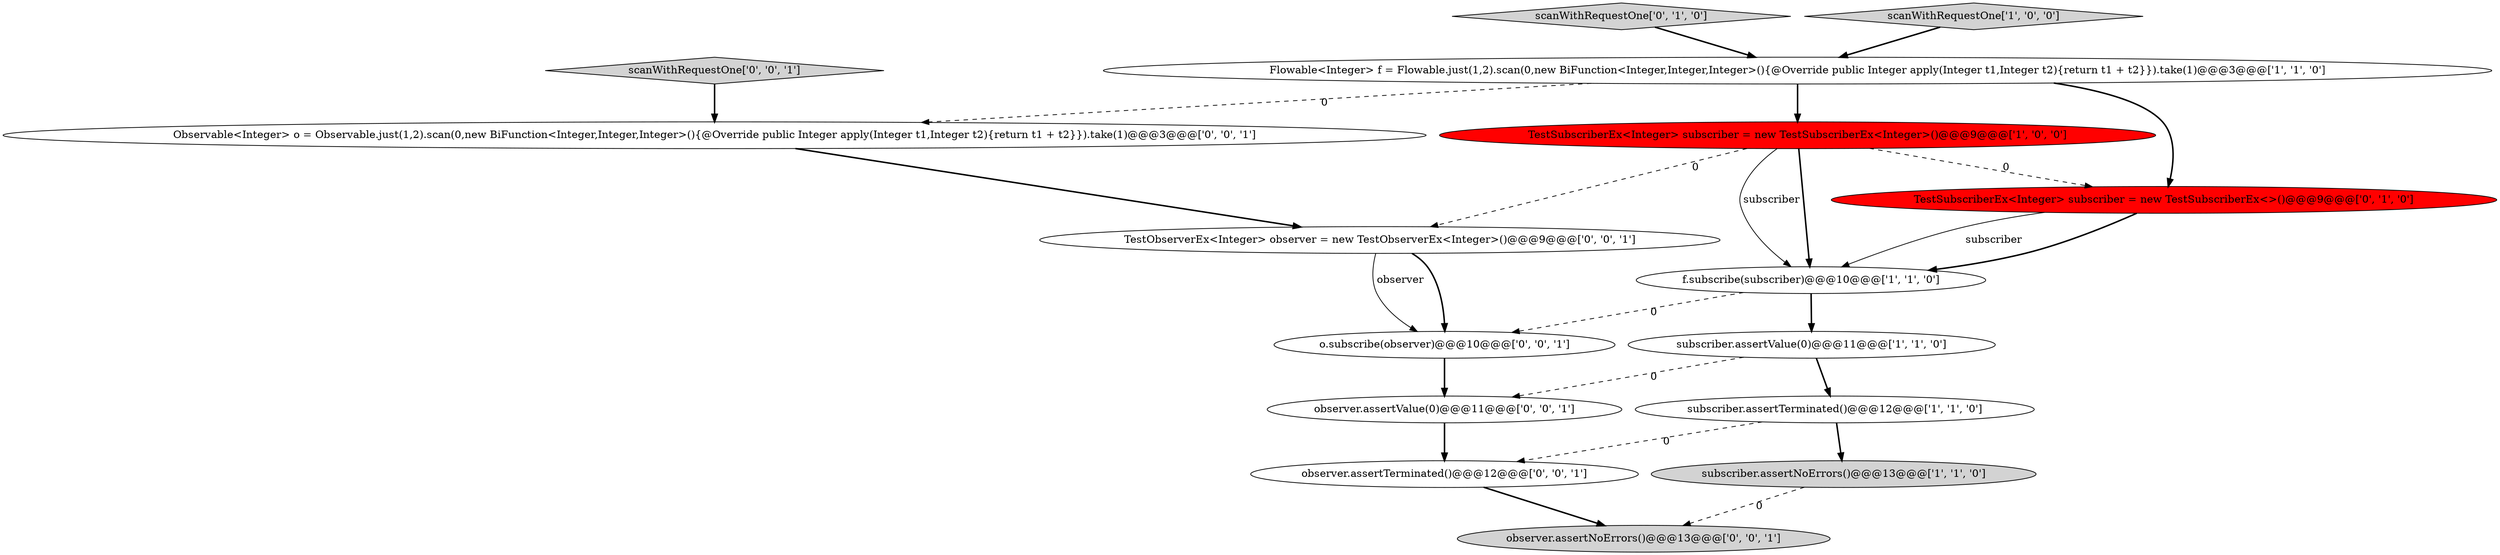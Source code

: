 digraph {
3 [style = filled, label = "f.subscribe(subscriber)@@@10@@@['1', '1', '0']", fillcolor = white, shape = ellipse image = "AAA0AAABBB1BBB"];
0 [style = filled, label = "TestSubscriberEx<Integer> subscriber = new TestSubscriberEx<Integer>()@@@9@@@['1', '0', '0']", fillcolor = red, shape = ellipse image = "AAA1AAABBB1BBB"];
14 [style = filled, label = "scanWithRequestOne['0', '0', '1']", fillcolor = lightgray, shape = diamond image = "AAA0AAABBB3BBB"];
15 [style = filled, label = "observer.assertValue(0)@@@11@@@['0', '0', '1']", fillcolor = white, shape = ellipse image = "AAA0AAABBB3BBB"];
12 [style = filled, label = "observer.assertTerminated()@@@12@@@['0', '0', '1']", fillcolor = white, shape = ellipse image = "AAA0AAABBB3BBB"];
1 [style = filled, label = "subscriber.assertValue(0)@@@11@@@['1', '1', '0']", fillcolor = white, shape = ellipse image = "AAA0AAABBB1BBB"];
2 [style = filled, label = "subscriber.assertTerminated()@@@12@@@['1', '1', '0']", fillcolor = white, shape = ellipse image = "AAA0AAABBB1BBB"];
7 [style = filled, label = "TestSubscriberEx<Integer> subscriber = new TestSubscriberEx<>()@@@9@@@['0', '1', '0']", fillcolor = red, shape = ellipse image = "AAA1AAABBB2BBB"];
13 [style = filled, label = "TestObserverEx<Integer> observer = new TestObserverEx<Integer>()@@@9@@@['0', '0', '1']", fillcolor = white, shape = ellipse image = "AAA0AAABBB3BBB"];
11 [style = filled, label = "Observable<Integer> o = Observable.just(1,2).scan(0,new BiFunction<Integer,Integer,Integer>(){@Override public Integer apply(Integer t1,Integer t2){return t1 + t2}}).take(1)@@@3@@@['0', '0', '1']", fillcolor = white, shape = ellipse image = "AAA0AAABBB3BBB"];
8 [style = filled, label = "scanWithRequestOne['0', '1', '0']", fillcolor = lightgray, shape = diamond image = "AAA0AAABBB2BBB"];
4 [style = filled, label = "scanWithRequestOne['1', '0', '0']", fillcolor = lightgray, shape = diamond image = "AAA0AAABBB1BBB"];
9 [style = filled, label = "o.subscribe(observer)@@@10@@@['0', '0', '1']", fillcolor = white, shape = ellipse image = "AAA0AAABBB3BBB"];
5 [style = filled, label = "Flowable<Integer> f = Flowable.just(1,2).scan(0,new BiFunction<Integer,Integer,Integer>(){@Override public Integer apply(Integer t1,Integer t2){return t1 + t2}}).take(1)@@@3@@@['1', '1', '0']", fillcolor = white, shape = ellipse image = "AAA0AAABBB1BBB"];
10 [style = filled, label = "observer.assertNoErrors()@@@13@@@['0', '0', '1']", fillcolor = lightgray, shape = ellipse image = "AAA0AAABBB3BBB"];
6 [style = filled, label = "subscriber.assertNoErrors()@@@13@@@['1', '1', '0']", fillcolor = lightgray, shape = ellipse image = "AAA0AAABBB1BBB"];
0->3 [style = bold, label=""];
3->1 [style = bold, label=""];
2->6 [style = bold, label=""];
1->15 [style = dashed, label="0"];
7->3 [style = bold, label=""];
6->10 [style = dashed, label="0"];
7->3 [style = solid, label="subscriber"];
0->3 [style = solid, label="subscriber"];
2->12 [style = dashed, label="0"];
12->10 [style = bold, label=""];
8->5 [style = bold, label=""];
5->0 [style = bold, label=""];
5->11 [style = dashed, label="0"];
3->9 [style = dashed, label="0"];
9->15 [style = bold, label=""];
0->13 [style = dashed, label="0"];
11->13 [style = bold, label=""];
5->7 [style = bold, label=""];
1->2 [style = bold, label=""];
15->12 [style = bold, label=""];
13->9 [style = bold, label=""];
0->7 [style = dashed, label="0"];
14->11 [style = bold, label=""];
4->5 [style = bold, label=""];
13->9 [style = solid, label="observer"];
}
